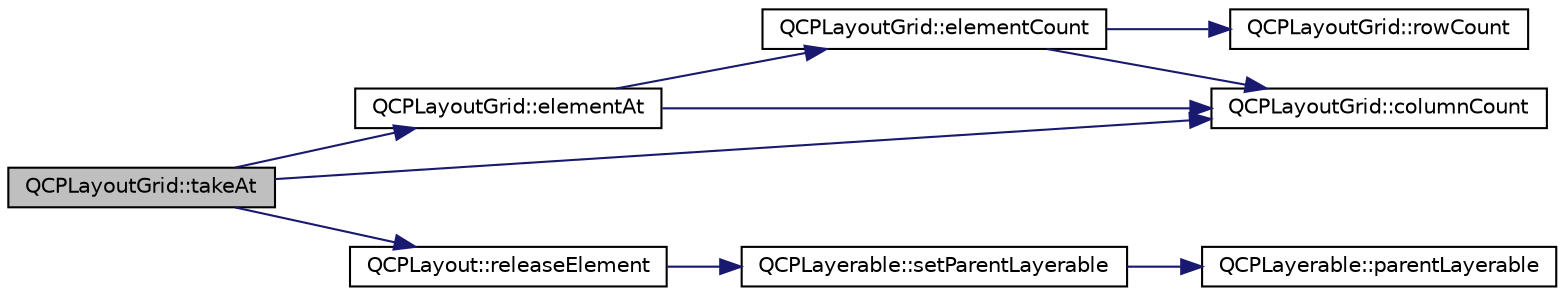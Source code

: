 digraph "QCPLayoutGrid::takeAt"
{
  edge [fontname="Helvetica",fontsize="10",labelfontname="Helvetica",labelfontsize="10"];
  node [fontname="Helvetica",fontsize="10",shape=record];
  rankdir="LR";
  Node1 [label="QCPLayoutGrid::takeAt",height=0.2,width=0.4,color="black", fillcolor="grey75", style="filled", fontcolor="black"];
  Node1 -> Node2 [color="midnightblue",fontsize="10",style="solid",fontname="Helvetica"];
  Node2 [label="QCPLayoutGrid::elementAt",height=0.2,width=0.4,color="black", fillcolor="white", style="filled",URL="$class_q_c_p_layout_grid.html#a26849ee5c47b4c940e8d65e8462f1065"];
  Node2 -> Node3 [color="midnightblue",fontsize="10",style="solid",fontname="Helvetica"];
  Node3 [label="QCPLayoutGrid::elementCount",height=0.2,width=0.4,color="black", fillcolor="white", style="filled",URL="$class_q_c_p_layout_grid.html#aa682b1d36660478f665bab3c64e956a9"];
  Node3 -> Node4 [color="midnightblue",fontsize="10",style="solid",fontname="Helvetica"];
  Node4 [label="QCPLayoutGrid::rowCount",height=0.2,width=0.4,color="black", fillcolor="white", style="filled",URL="$class_q_c_p_layout_grid.html#af8e6c7a05864ebe610c87756c7b9079c"];
  Node3 -> Node5 [color="midnightblue",fontsize="10",style="solid",fontname="Helvetica"];
  Node5 [label="QCPLayoutGrid::columnCount",height=0.2,width=0.4,color="black", fillcolor="white", style="filled",URL="$class_q_c_p_layout_grid.html#ac39074eafd148b82d0762090f258189e"];
  Node2 -> Node5 [color="midnightblue",fontsize="10",style="solid",fontname="Helvetica"];
  Node1 -> Node6 [color="midnightblue",fontsize="10",style="solid",fontname="Helvetica"];
  Node6 [label="QCPLayout::releaseElement",height=0.2,width=0.4,color="black", fillcolor="white", style="filled",URL="$class_q_c_p_layout.html#a4afbb4bef0071f72f91afdac4433a18e"];
  Node6 -> Node7 [color="midnightblue",fontsize="10",style="solid",fontname="Helvetica"];
  Node7 [label="QCPLayerable::setParentLayerable",height=0.2,width=0.4,color="black", fillcolor="white", style="filled",URL="$class_q_c_p_layerable.html#aa23c893671f1f6744ac235cf2204cf3a"];
  Node7 -> Node8 [color="midnightblue",fontsize="10",style="solid",fontname="Helvetica"];
  Node8 [label="QCPLayerable::parentLayerable",height=0.2,width=0.4,color="black", fillcolor="white", style="filled",URL="$class_q_c_p_layerable.html#a98d79f5b716d45eac4347befe546d0ec"];
  Node1 -> Node5 [color="midnightblue",fontsize="10",style="solid",fontname="Helvetica"];
}
